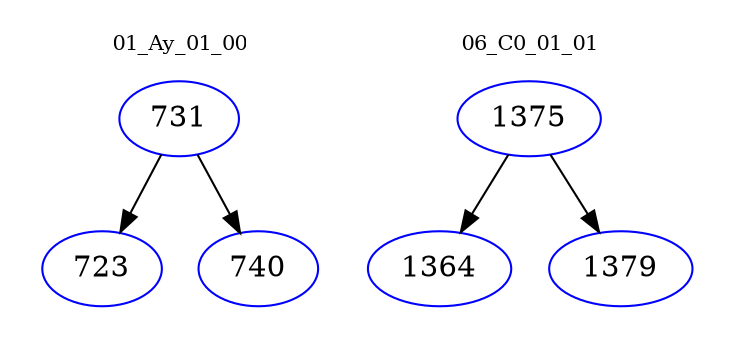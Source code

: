 digraph{
subgraph cluster_0 {
color = white
label = "01_Ay_01_00";
fontsize=10;
T0_731 [label="731", color="blue"]
T0_731 -> T0_723 [color="black"]
T0_723 [label="723", color="blue"]
T0_731 -> T0_740 [color="black"]
T0_740 [label="740", color="blue"]
}
subgraph cluster_1 {
color = white
label = "06_C0_01_01";
fontsize=10;
T1_1375 [label="1375", color="blue"]
T1_1375 -> T1_1364 [color="black"]
T1_1364 [label="1364", color="blue"]
T1_1375 -> T1_1379 [color="black"]
T1_1379 [label="1379", color="blue"]
}
}
